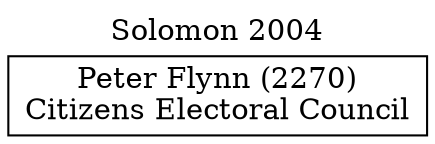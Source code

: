 // House preference flow
digraph "Peter Flynn (2270)_Solomon_2004" {
	graph [label="Solomon 2004" labelloc=t mclimit=10]
	node [shape=box]
	"Peter Flynn (2270)" [label="Peter Flynn (2270)
Citizens Electoral Council"]
}
